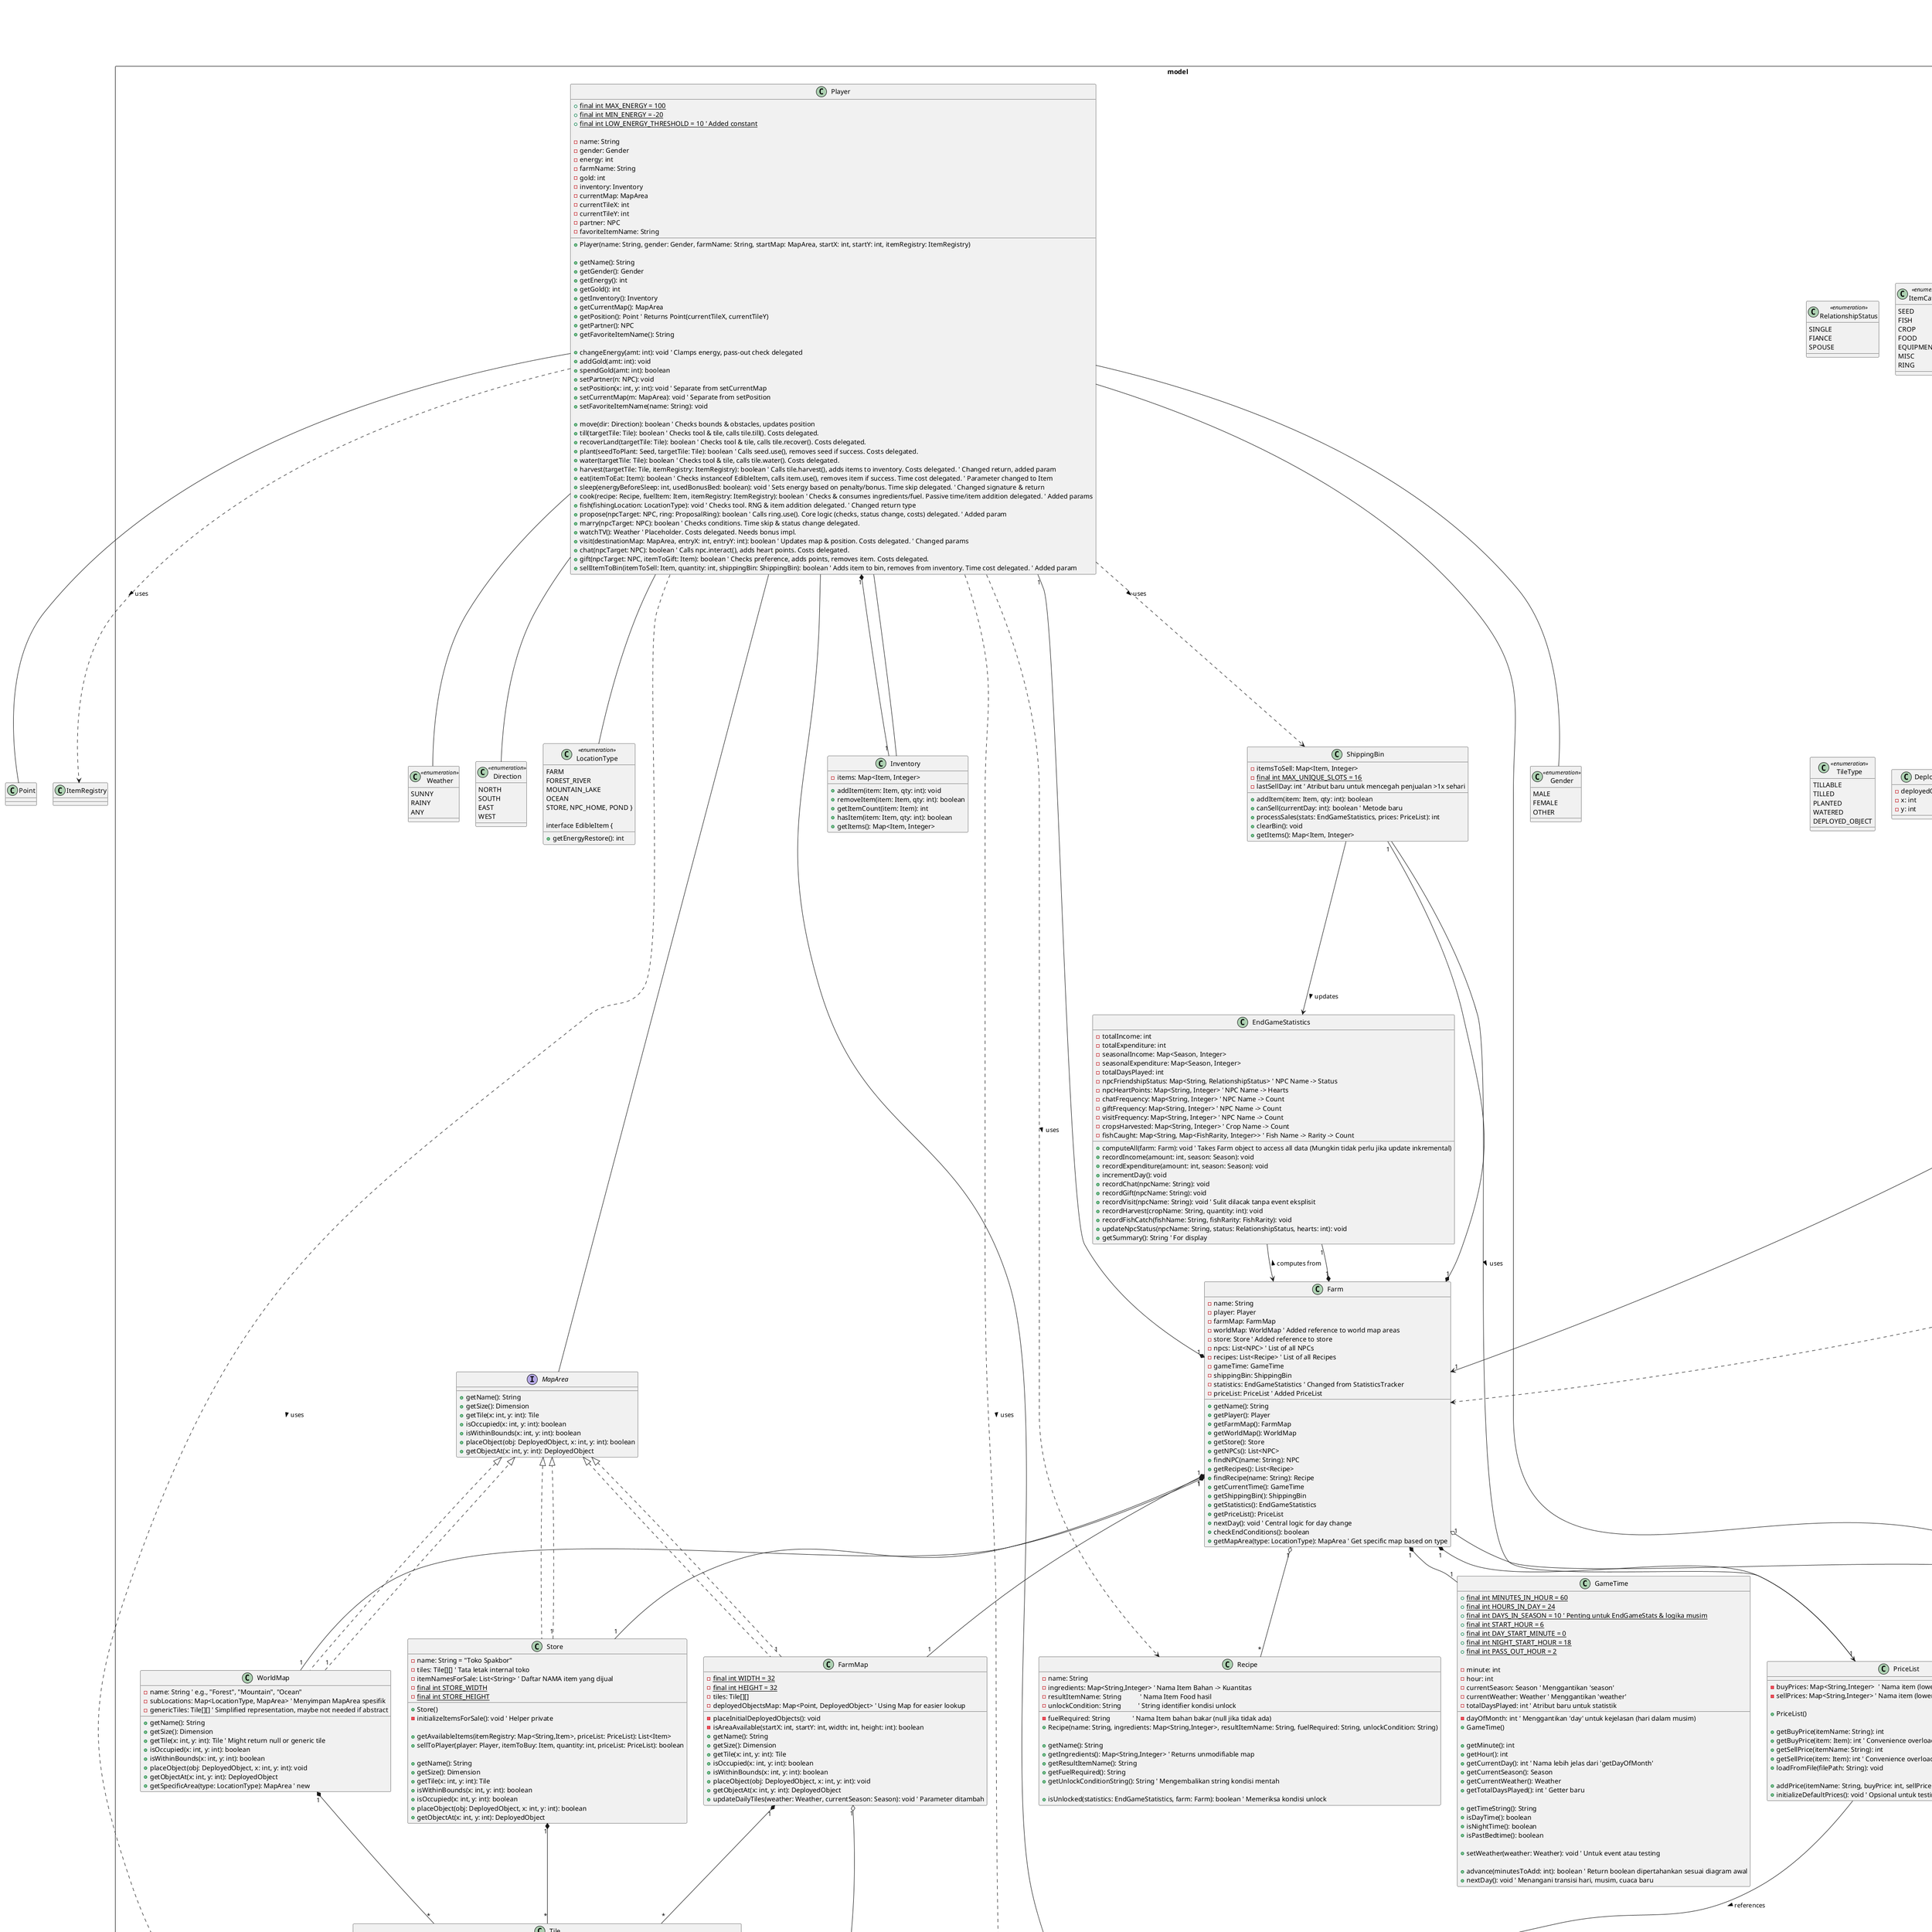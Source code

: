 ' Rancangan Utama Struktur Program
@startuml
' --- MVC Packages ---
package model <<Rectangle>> {
  '================== ENUMERATIONS ==================
  class Gender <<enumeration>> {
    MALE
    FEMALE
    OTHER
  }
  class RelationshipStatus <<enumeration>> {
    SINGLE
    FIANCE
    SPOUSE
  }

  class ItemCategory <<enumeration>> {
    SEED
    FISH
    CROP
    FOOD
    EQUIPMENT
    MISC
    RING
  }
  class Season <<enumeration>> { 
    SPRING
    SUMMER
    FALL
    WINTER
    ANY 
  }
  class Weather <<enumeration>> { 
    SUNNY
    RAINY
    ANY 
  }
  class TileType <<enumeration>> { 
    TILLABLE
    TILLED
    PLANTED
    WATERED
    DEPLOYED_OBJECT 
  }
  class Direction <<enumeration>> { 
    NORTH
    SOUTH
    EAST
    WEST 
  }
  class LocationType <<enumeration>> { 
    FARM
    FOREST_RIVER
    MOUNTAIN_LAKE
    OCEAN
    STORE, NPC_HOME, POND }

  '=================== INTERFACES ===================
  interface EdibleItem {
    + getEnergyRestore(): int
  }
  interface MapArea {
    + getName(): String
    + getSize(): Dimension
    + getTile(x: int, y: int): Tile
    + isOccupied(x: int, y: int): boolean
    + isWithinBounds(x: int, y: int): boolean
    + placeObject(obj: DeployedObject, x: int, y: int): boolean
    + getObjectAt(x: int, y: int): DeployedObject
  }
  ' TimeListener interface removed for simplicity, logic handled centrally

  '================= ABSTRACT CLASSES ================
  abstract class Item {
    # name: String
    # category: ItemCategory
    # buyPrice: int
    # sellPrice: int
    + getName(): String
    + getCategory(): ItemCategory
    + getBuyPrice(): int
    + getSellPrice(): int
    + {abstract} use(player: Player, target: Object): boolean
  }
  abstract class NPC {
    # name: String
    # heartPoints: int
    # maxHeartPoints: int
    # lovedItems: List<String>
    # likedItems: List<String>
    # hatedItems: List<String>
    # relationshipStatus: RelationshipStatus
    # homeLocation: LocationType ' Changed to LocationType
    # isBachelor: boolean ' Added from previous good version
    + getName(): String
    + getHeartPoints(): int
    + addHeartPoints(amt: int): void
    + getRelationshipStatus(): RelationshipStatus
    + setRelationshipStatus(s: RelationshipStatus): void
    + checkGiftPreference(item: Item): int
    + interact(player: Player): void
  }
  abstract class DeployedObject {
    # name: String
    # width: int
    # height: int
    ' # mapSymbol: char ' tidak relevan karena kita pake GUI
    + getName(): String
    + getSize(): Dimension
    + getWidth(): int ' Ditambahkan getter
    + getHeight(): int ' Ditambahkan getter
    ' + getSymbol(): char ' Mungkin tidak relevan
  }

  '=================== CORE DOMAIN ==================
  class Farm {
    - name: String
    - player: Player
    - farmMap: FarmMap
    - worldMap: WorldMap ' Added reference to world map areas
    - store: Store ' Added reference to store
    - npcs: List<NPC> ' List of all NPCs
    - recipes: List<Recipe> ' List of all Recipes
    - gameTime: GameTime
    - shippingBin: ShippingBin
    - statistics: EndGameStatistics ' Changed from StatisticsTracker
    - priceList: PriceList ' Added PriceList
    + getName(): String
    + getPlayer(): Player
    + getFarmMap(): FarmMap
    + getWorldMap(): WorldMap
    + getStore(): Store
    + getNPCs(): List<NPC>
    + findNPC(name: String): NPC
    + getRecipes(): List<Recipe>
    + findRecipe(name: String): Recipe
    + getCurrentTime(): GameTime
    + getShippingBin(): ShippingBin
    + getStatistics(): EndGameStatistics
    + getPriceList(): PriceList
    + nextDay(): void ' Central logic for day change
    + checkEndConditions(): boolean
    + getMapArea(type: LocationType): MapArea ' Get specific map based on type
  }
  class Player {
    ' --- Constants ---
    + {static} final int MAX_ENERGY = 100
    + {static} final int MIN_ENERGY = -20
    + {static} final int LOW_ENERGY_THRESHOLD = 10 ' Added constant

    ' --- Attributes ---
    - name: String
    - gender: Gender
    - energy: int
    - farmName: String
    - gold: int
    - inventory: Inventory
    - currentMap: MapArea
    - currentTileX: int
    - currentTileY: int
    - partner: NPC
    - favoriteItemName: String

    ' --- Constructor (Implicit dependency on ItemRegistry not shown in diagram) ---
    + Player(name: String, gender: Gender, farmName: String, startMap: MapArea, startX: int, startY: int, itemRegistry: ItemRegistry)

    ' --- Getters ---
    + getName(): String
    + getGender(): Gender
    + getEnergy(): int
    + getGold(): int
    + getInventory(): Inventory
    + getCurrentMap(): MapArea
    + getPosition(): Point ' Returns Point(currentTileX, currentTileY)
    + getPartner(): NPC
    + getFavoriteItemName(): String

    ' --- Setters / State Changers ---
    + changeEnergy(amt: int): void ' Clamps energy, pass-out check delegated
    + addGold(amt: int): void
    + spendGold(amt: int): boolean
    + setPartner(n: NPC): void
    + setPosition(x: int, y: int): void ' Separate from setCurrentMap
    + setCurrentMap(m: MapArea): void ' Separate from setPosition
    + setFavoriteItemName(name: String): void

    ' --- Action Methods (Many delegate complex logic/state changes to Controller) ---
    + move(dir: Direction): boolean ' Checks bounds & obstacles, updates position
    + till(targetTile: Tile): boolean ' Checks tool & tile, calls tile.till(). Costs delegated.
    + recoverLand(targetTile: Tile): boolean ' Checks tool & tile, calls tile.recover(). Costs delegated.
    + plant(seedToPlant: Seed, targetTile: Tile): boolean ' Calls seed.use(), removes seed if success. Costs delegated.
    + water(targetTile: Tile): boolean ' Checks tool & tile, calls tile.water(). Costs delegated.
    + harvest(targetTile: Tile, itemRegistry: ItemRegistry): boolean ' Calls tile.harvest(), adds items to inventory. Costs delegated. ' Changed return, added param
    + eat(itemToEat: Item): boolean ' Checks instanceof EdibleItem, calls item.use(), removes item if success. Time cost delegated. ' Parameter changed to Item
    + sleep(energyBeforeSleep: int, usedBonusBed: boolean): void ' Sets energy based on penalty/bonus. Time skip delegated. ' Changed signature & return
    + cook(recipe: Recipe, fuelItem: Item, itemRegistry: ItemRegistry): boolean ' Checks & consumes ingredients/fuel. Passive time/item addition delegated. ' Added params
    + fish(fishingLocation: LocationType): void ' Checks tool. RNG & item addition delegated. ' Changed return type
    + propose(npcTarget: NPC, ring: ProposalRing): boolean ' Calls ring.use(). Core logic (checks, status change, costs) delegated. ' Added param
    + marry(npcTarget: NPC): boolean ' Checks conditions. Time skip & status change delegated.
    + watchTV(): Weather ' Placeholder. Costs delegated. Needs bonus impl.
    + visit(destinationMap: MapArea, entryX: int, entryY: int): boolean ' Updates map & position. Costs delegated. ' Changed params
    + chat(npcTarget: NPC): boolean ' Calls npc.interact(), adds heart points. Costs delegated.
    + gift(npcTarget: NPC, itemToGift: Item): boolean ' Checks preference, adds points, removes item. Costs delegated.
    + sellItemToBin(itemToSell: Item, quantity: int, shippingBin: ShippingBin): boolean ' Adds item to bin, removes from inventory. Time cost delegated. ' Added param
  }

  class Inventory {
    - items: Map<Item, Integer>
    + addItem(item: Item, qty: int): void
    + removeItem(item: Item, qty: int): boolean
    + getItemCount(item: Item): int
    + hasItem(item: Item, qty: int): boolean
    + getItems(): Map<Item, Integer>
  }
  class ShippingBin {
    - itemsToSell: Map<Item, Integer>
    - {static} final int MAX_UNIQUE_SLOTS = 16
    - lastSellDay: int ' Atribut baru untuk mencegah penjualan >1x sehari
    + addItem(item: Item, qty: int): boolean
    + canSell(currentDay: int): boolean ' Metode baru
    + processSales(stats: EndGameStatistics, prices: PriceList): int
    + clearBin(): void
    + getItems(): Map<Item, Integer>
  }
  class Tile {
    ' --- Atribut (Beberapa sesuai diagram, beberapa penyesuaian) ---
    - type: TileType
    - isWatered: boolean
    - daysSinceLastWatered: int ' Diagram: daysSinceWatered / waterCounter
    - plantedSeed: Seed
    - growthDays: int
    ' - associatedObject: DeployedObject ' (Ada di diagram, dikomen di kode karena DeployedObject belum ada)
    - {static} final int WATERING_INTERVAL_HOT_WEATHER = 2 ' Atribut baru untuk logika

    ' --- Konstruktor ---
    + Tile(initialType: TileType)

    ' --- Getters (Sesuai Diagram atau Implisit) ---
    + getType(): TileType
    + isWatered(): boolean
    + getPlantedSeed(): Seed
    + getGrowthDays(): int
    ' + getAssociatedObject(): DeployedObject ' (Tergantung associatedObject)

    ' --- Setters & Metode Perubahan State Internal (Dipanggil oleh Player/Logic) ---
    + setType(newType: TileType): void ' Sesuai diagram
    + markAsWatered(): void ' Perubahan dari water():void di diagram, lebih spesifik perannya
    + setPlantedSeed(seed: Seed, currentSeason: Season): boolean ' Perubahan dari plant(s:Seed):void, tambah param & return
    + processHarvest(itemRegistry: Map<String,Item>): List<Item> ' Metode baru untuk logika panen internal

    ' --- Metode Pengecekan Kondisi (Dipanggil oleh Player/Logic) ---
    + canBeTilled(): boolean ' Metode baru (sebelumnya mungkin implisit)
    + needsWatering(weather: Weather): boolean ' Sesuai diagram
    + isHarvestable(): boolean ' Sesuai diagram (sebelumnya return dari incrementGrowth)
    + canBeRecovered(): boolean ' Metode baru (sebelumnya mungkin implisit)

    ' --- Logika Update Harian (Mengintegrasikan beberapa metode dari diagram) ---
    + updateDaily(weather: Weather, currentSeason: Season): void
    '   Menggantikan/mengintegrasikan:
    '     - incrementGrowth(): boolean (logika pertumbuhan ada di sini)
    '     - resetWaterCounter(): void (logika reset isWatered ada di sini)
    '     - incrementDaysSinceWatered(): void (logika penambahan daysSinceLastWatered ada di sini)

    ' --- Metode Terkait DeployedObject (Sesuai diagram, dikomen di kode) ---
    ' + associateObject(o: DeployedObject): void
    ' + removeAssociatedObject(): void
  }
  class DeployedObjectPlacement { 
    - deployedObject: DeployedObject
    - x: int
    - y: int
  }
  class House extends DeployedObject {}
  class Pond extends DeployedObject {}
  class ShippingBinObject extends DeployedObject {}

  '================ TIME =================
  class GameTime {
  ' --- Konstanta ---
    + {static} final int MINUTES_IN_HOUR = 60
    + {static} final int HOURS_IN_DAY = 24
    + {static} final int DAYS_IN_SEASON = 10 ' Penting untuk EndGameStats & logika musim
    + {static} final int START_HOUR = 6
    + {static} final int DAY_START_MINUTE = 0
    + {static} final int NIGHT_START_HOUR = 18
    + {static} final int PASS_OUT_HOUR = 2

    ' --- Atribut State Waktu ---
    - minute: int
    - hour: int
    - dayOfMonth: int ' Menggantikan 'day' untuk kejelasan (hari dalam musim)
    - currentSeason: Season ' Menggantikan 'season'
    - currentWeather: Weather ' Menggantikan 'weather'
    - totalDaysPlayed: int ' Atribut baru untuk statistik

    ' - randomGenerator: Random ' Detail implementasi, tidak perlu di diagram

    ' --- Konstruktor ---
    + GameTime()

    ' --- Getters ---
    + getMinute(): int
    + getHour(): int
    + getCurrentDay(): int ' Nama lebih jelas dari 'getDayOfMonth'
    + getCurrentSeason(): Season
    + getCurrentWeather(): Weather
    + getTotalDaysPlayed(): int ' Getter baru

    ' --- Metode Informasi Waktu ---
    + getTimeString(): String
    + isDayTime(): boolean
    + isNightTime(): boolean
    + isPastBedtime(): boolean

    ' --- Setters (Terbatas) ---
    + setWeather(weather: Weather): void ' Untuk event atau testing

    ' --- Metode Utama Logika Waktu ---
    + advance(minutesToAdd: int): boolean ' Return boolean dipertahankan sesuai diagram awal
    '   (Controller akan menentukan apakah memanggil nextDay() berdasarkan state lain)
    + nextDay(): void ' Menangani transisi hari, musim, cuaca baru
  }

  '===================== MAPS =======================
  class FarmMap implements MapArea {
    - {static} final int WIDTH = 32
    - {static} final int HEIGHT = 32
    - tiles: Tile[][]
    - deployedObjectsMap: Map<Point, DeployedObject> ' Using Map for easier lookup
    - placeInitialDeployedObjects(): void
    - isAreaAvailable(startX: int, startY: int, width: int, height: int): boolean
    + getName(): String
    + getSize(): Dimension
    + getTile(x: int, y: int): Tile
    + isOccupied(x: int, y: int): boolean
    + isWithinBounds(x: int, y: int): boolean
    + placeObject(obj: DeployedObject, x: int, y: int): void
    + getObjectAt(x: int, y: int): DeployedObject
    + updateDailyTiles(weather: Weather, currentSeason: Season): void ' Parameter ditambah
    ' + removeObject(objToRemove: DeployedObject): boolean ' Metode baru (opsional)
  }
  class WorldMap implements MapArea { 
    - name: String ' e.g., "Forest", "Mountain", "Ocean"
    - subLocations: Map<LocationType, MapArea> ' Menyimpan MapArea spesifik
    - genericTiles: Tile[][] ' Simplified representation, maybe not needed if abstract
    + getName(): String
    + getSize(): Dimension
    + getTile(x: int, y: int): Tile ' Might return null or generic tile
    + isOccupied(x: int, y: int): boolean
    + isWithinBounds(x: int, y: int): boolean
    + placeObject(obj: DeployedObject, x: int, y: int): void
    + getObjectAt(x: int, y: int): DeployedObject
    + getSpecificArea(type: LocationType): MapArea ' new
  }
  class Store implements MapArea {
- name: String = "Toko Spakbor"
  - tiles: Tile[][] ' Tata letak internal toko
  - itemNamesForSale: List<String> ' Daftar NAMA item yang dijual
  ' - internalObjects: Map<Point, DeployedObject> ' Opsional, jika ada objek di dalam toko
  - {static} final int STORE_WIDTH
  - {static} final int STORE_HEIGHT

  + Store()
  - initializeItemsForSale(): void ' Helper private

  ' --- Metode Spesifik Store ---
  + getAvailableItems(itemRegistry: Map<String,Item>, priceList: PriceList): List<Item>
  + sellToPlayer(player: Player, itemToBuy: Item, quantity: int, priceList: PriceList): boolean

  ' --- Implementasi MapArea ---
  + getName(): String
  + getSize(): Dimension
  + getTile(x: int, y: int): Tile
  + isWithinBounds(x: int, y: int): boolean
  + isOccupied(x: int, y: int): boolean
  + placeObject(obj: DeployedObject, x: int, y: int): boolean
  ' - isAreaAvailableInternal(startX, startY, width, height): boolean ' Helper private
  + getObjectAt(x: int, y: int): DeployedObject
  }

  '=================== ITEMS ==================
  class Seed extends Item {
    - daysToHarvest: int
    - targetSeason: Season
    - cropYieldName: String
    - quantityPerHarvest: int
    + use(player: Player, target: Object): boolean
    + getDaysToHarvest(): int
    + getTargetSeason(): Season
    + getCropYieldName(): String
    + getQuantityPerHarvest(): int
  }
  class Fish extends Item implements EdibleItem {
    - rarity: FishRarity
    - requiredSeason: Season
    - startTime: int ' Hour 0-23
    - endTime: int ' Hour 0-23
    - requiredWeather: Weather
    - requiredLocation: LocationType 
    - {static} final int BASE_ENERGY_RESTORE = 1
    + calculateSellPrice(prices: PriceList): int 
    + getEnergyRestore(): int
    + use(player: Player, target: Object): boolean
    + getRarity(): FishRarity
    + canBeCaught(season: Season, time: GameTime, weather: Weather, location: LocationType): boolean
  }
  class Crop extends Item implements EdibleItem {
    - {static} final int BASE_ENERGY_RESTORE = 3
    + getEnergyRestore(): int
    + use(player: Player, target: Object): boolean
  }
  class Food extends Item implements EdibleItem {
    - energyRestored: int
    + getEnergyRestore(): int
    + use(player: Player, target: Object): boolean
  }
  class Equipment extends Item {
    - toolType: String
    + use(player: Player, target: Object): boolean
    + getToolType(): String
  }
  class MiscItem extends Item {
    + use(player: Player, target: Object): boolean
  }
  class ProposalRing extends Item {
    + use(player: Player, target: Object): boolean
  }

  '=================== OTHER ==================
  class Recipe {
    - name: String
    - ingredients: Map<String,Integer> ' Nama Item Bahan -> Kuantitas
    - resultItemName: String           ' Nama Item Food hasil
    - fuelRequired: String             ' Nama Item bahan bakar (null jika tidak ada)
    - unlockCondition: String          ' String identifier kondisi unlock

    + Recipe(name: String, ingredients: Map<String,Integer>, resultItemName: String, fuelRequired: String, unlockCondition: String)

    + getName(): String
    + getIngredients(): Map<String,Integer> ' Returns unmodifiable map
    + getResultItemName(): String
    + getFuelRequired(): String
    + getUnlockConditionString(): String ' Mengembalikan string kondisi mentah

    + isUnlocked(statistics: EndGameStatistics, farm: Farm): boolean ' Memeriksa kondisi unlock
  }
  class PriceList {
' --- Atribut ---
    - buyPrices: Map<String,Integer>  ' Nama item (lowercase) -> Harga Beli
    - sellPrices: Map<String,Integer> ' Nama item (lowercase) -> Harga Jual

    ' --- Konstruktor ---
    + PriceList()

    ' --- Metode Publik Utama ---
    + getBuyPrice(itemName: String): int
    + getBuyPrice(item: Item): int ' Convenience overload
    + getSellPrice(itemName: String): int
    + getSellPrice(item: Item): int ' Convenience overload
    + loadFromFile(filePath: String): void

    ' --- Metode Helper (bisa private atau package-private) ---
    + addPrice(itemName: String, buyPrice: int, sellPrice: int): void ' Untuk mengisi data
    + initializeDefaultPrices(): void ' Opsional untuk testing
  }
  class EndGameStatistics {
    - totalIncome: int
    - totalExpenditure: int
    - seasonalIncome: Map<Season, Integer>
    - seasonalExpenditure: Map<Season, Integer>
    - totalDaysPlayed: int
    - npcFriendshipStatus: Map<String, RelationshipStatus> ' NPC Name -> Status
    - npcHeartPoints: Map<String, Integer> ' NPC Name -> Hearts
    - chatFrequency: Map<String, Integer> ' NPC Name -> Count
    - giftFrequency: Map<String, Integer> ' NPC Name -> Count
    - visitFrequency: Map<String, Integer> ' NPC Name -> Count
    - cropsHarvested: Map<String, Integer> ' Crop Name -> Count
    - fishCaught: Map<String, Map<FishRarity, Integer>> ' Fish Name -> Rarity -> Count

    + computeAll(farm: Farm): void ' Takes Farm object to access all data (Mungkin tidak perlu jika update inkremental)
    + recordIncome(amount: int, season: Season): void
    + recordExpenditure(amount: int, season: Season): void
    + incrementDay(): void
    + recordChat(npcName: String): void
    + recordGift(npcName: String): void
    + recordVisit(npcName: String): void ' Sulit dilacak tanpa event eksplisit
    + recordHarvest(cropName: String, quantity: int): void
    + recordFishCatch(fishName: String, fishRarity: FishRarity): void
    + updateNpcStatus(npcName: String, status: RelationshipStatus, hearts: int): void
    + getSummary(): String ' For display
    ' ... Getters for individual stats ...
  }

}

package view <<Rectangle>> {
  interface GameView {
    + displayMap(map: MapArea, playerPos: Point, objects: List<DeployedObjectPlacement>, npcs: List<NPC>): void ' More info needed
    + displayPlayerInfo(player: Player): void
    + displayInventory(inventory: Inventory): void
    + displayNPCInfo(npc: NPC): void
    + displayMessage(message: String): void
    + displayStatistics(stats: EndGameStatistics): void ' Use EndGameStatistics
    + displayAvailableActions(actions: List<String>): void
    + displayTime(time: GameTime): void
    + displayMenu(options: List<String>): void
    + clearScreen(): void
    + showDialogue(speaker: String, text: String): void ' For NPC interaction
    + promptForInput(prompt: String): String ' Maybe needed for item/NPC selection dialogs
  }
  class JavaFXView implements GameView {
    ' --- Internal JavaFX Components ---
    ' ...
    ' --- Event Handlers setup ---
    ' + setupEventHandlers(controller: GameController): void
    ' --- Implementation of GameView methods ---
    + displayMap(map: MapArea, playerPos: Point, objects: List<DeployedObjectPlacement>, npcs: List<NPC>): void
    + displayPlayerInfo(player: Player): void
    + displayInventory(inventory: Inventory): void
    + displayNPCInfo(npc: NPC): void
    + displayMessage(message: String): void
    + displayStatistics(stats: EndGameStatistics): void
    + displayAvailableActions(actions: List<String>): void
    + displayTime(time: GameTime): void
    + displayMenu(options: List<String>): void
    + clearScreen(): void
    + showDialogue(speaker: String, text: String): void
    + promptForInput(prompt: String): String ' Implement using Dialogs
  }
} 

package controller <<Rectangle>> {
  class GameEngine implements Runnable { 
    - controller: GameController
    - tickIntervalMs: int = 100 ' Example: 10 updates per second
    - isRunning: boolean
    + GameEngine(controller: GameController)
    + run(): void ' Main game loop thread
    + stop(): void
  }

  class GameController {
    - farm: Farm ' The Model
    - view: GameView ' The View Interface
    - engine: GameEngine ' The Game Loop Runner
    - isPaused: boolean = false

    + GameController(farm: Farm, view: GameView) ' Constructor
    + startGame(): void ' Initializes engine and starts the game
    + pauseGame(): void
    + resumeGame(): void
    + update(): void ' Called by GameEngine periodically
    - processTimeAdvance(): void
    - checkAutoSleep(): void
    - checkCropGrowth(): void
    - updateView(): void ' Tells the view to refresh
    ' --- Request Handlers (Called by View Event Handlers) ---
    + handleMoveRequest(direction: Direction): void
    + handleTillRequest(): void
    + handleWaterRequest(): void
    + handlePlantRequest(seedName: String): void
    + handleHarvestRequest(): void
    + handleEatRequest(itemName: String): void
    + handleSleepRequest(): void
    + handleCookRequest(recipeName: String, fuelName: String): void
    + handleFishRequest(): void
    + handleProposeRequest(npcName: String): void
    + handleMarryRequest(): void
    + handleChatRequest(): void ' Determines nearby NPC
    + handleGiftRequest(itemName: String): void ' Determines nearby NPC, needs item selection
    + handleSellRequest(itemName: String, quantity: int): void
    + handleVisitRequest(location: LocationType): void
    + handleWatchTVRequest(): void
    + handleShowInventoryRequest(): void
    + handleShowStatsRequest(): void
    + handleExitRequest(): void
    + handleMapClick(x: int, y: int): void
    + handleGenericAction(): void ' Context-sensitive action button
    ' --- Helper methods ---
    - getPlayerTile(): Tile
    - getFacingTile(): Tile
    - getNPCAt(map: MapArea, x: int, y: int): NPC
    - getObjectAt(map: MapArea, x: int, y: int): DeployedObject
  }
} 

' class SpakborHillsGame extends Application { ' Main JavaFX class
'   + {static} main(args: String[]): void
'   + start(primaryStage: Stage): void
' }

' --- Relationships ---
' MVC & Engine
' SpakborHillsGame ..> GameController : Creates
' SpakborHillsGame ..> Farm : Creates
' SpakborHillsGame ..> JavaFXView : Creates
GameController "1" *--> "1" Farm : manages >
GameController "1" *--> "1" GameView : interacts >
GameController "1" o-- "1" GameEngine : controls <
GameEngine "1" *--> "1" GameController : updates <
GameView <|.. JavaFXView
GameView ..> Farm : reads < ' View reads model data for display

' Model Internal Relationships (Selected, many omitted for brevity but implied)
Farm "1" *-- "1" Player
Farm "1" *-- "1" FarmMap
Farm "1" *-- "1" WorldMap
Farm "1" *-- "1" Store
Farm "1" *-- "1" GameTime
Farm "1" *-- "1" ShippingBin
Farm "1" *-- "1" EndGameStatistics
Farm "1" *-- "1" PriceList
Farm "1" o-- "*" NPC
Farm "1" o-- "*" Recipe

Player "1" *-- "1" Inventory
Player -- Inventory
Player -- MapArea
Player -- NPC
Player -- Item
Player -- Point
Player -- Gender
Player -- Direction
Player -- LocationType
Player -- Weather
Player ..> ItemRegistry : uses > 
Player ..> Seed : uses >
Player ..> Recipe : uses >
Player ..> ProposalRing : uses >
Player ..> ShippingBin : uses >

FarmMap "1" ..|> MapArea
WorldMap "1" ..|> MapArea
Store "1" ..|> MapArea

FarmMap "1" *-- "*" Tile
FarmMap "1" o-- "*" DeployedObject : manages via map > ' Relasi ke DeployedObject
WorldMap "1" *-- "*" Tile 
Store "1" *-- "*" Tile

ShippingBin --> EndGameStatistics : updates >
ShippingBin --> PriceList : uses >

Tile "1" o-- "0..1" DeployedObject : associatedWith > ' Tile bisa punya satu DeployedObject
Tile "1" o-- "0..1" Seed : hasPlanted >

EndGameStatistics --> Farm : computes from <

Item <|-- Seed
Item <|-- Fish
Item <|-- Crop
Item <|-- Food
Item <|-- Equipment
Item <|-- MiscItem
Item <|-- ProposalRing

EdibleItem <|.. Fish
EdibleItem <|.. Crop
EdibleItem <|.. Food

DeployedObject <|-- House
DeployedObject <|-- Pond
DeployedObject <|-- ShippingBinObject

PriceList --> Item : references >

@enduml

